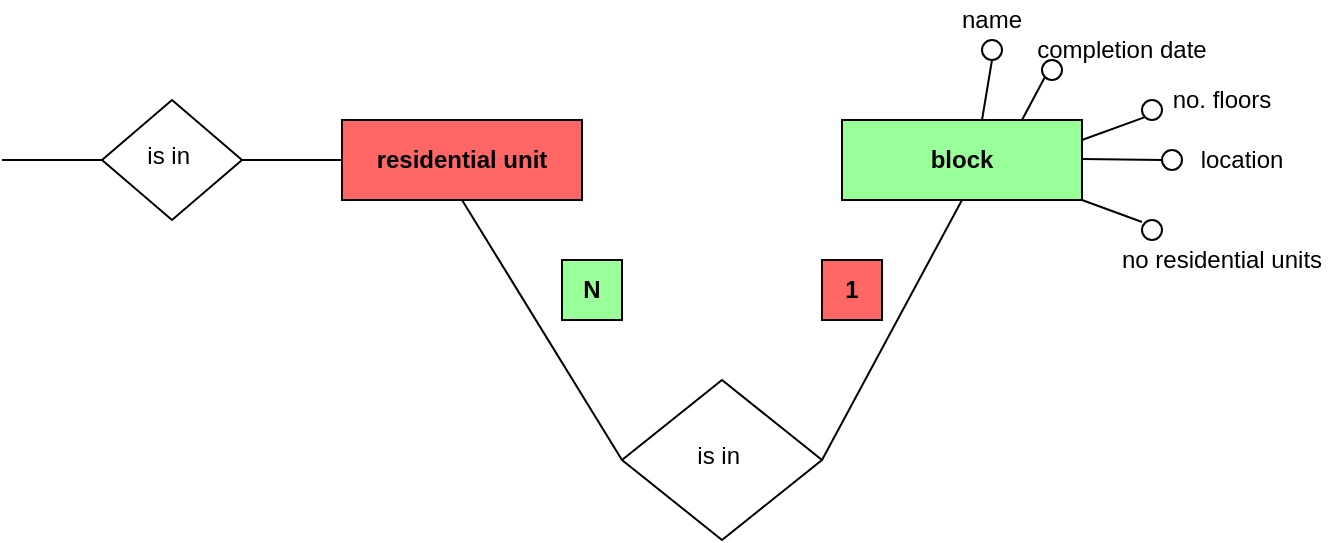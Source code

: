 <mxfile version="14.8.4" type="github">
  <diagram id="C5RBs43oDa-KdzZeNtuy" name="Page-1">
    <mxGraphModel dx="1422" dy="754" grid="1" gridSize="10" guides="1" tooltips="1" connect="1" arrows="1" fold="1" page="1" pageScale="1" pageWidth="827" pageHeight="1169" math="0" shadow="0">
      <root>
        <mxCell id="WIyWlLk6GJQsqaUBKTNV-0" />
        <mxCell id="WIyWlLk6GJQsqaUBKTNV-1" parent="WIyWlLk6GJQsqaUBKTNV-0" />
        <mxCell id="WIyWlLk6GJQsqaUBKTNV-10" value="is in&amp;nbsp;" style="rhombus;whiteSpace=wrap;html=1;shadow=0;fontFamily=Helvetica;fontSize=12;align=center;strokeWidth=1;spacing=6;spacingTop=-4;" parent="WIyWlLk6GJQsqaUBKTNV-1" vertex="1">
          <mxGeometry x="440" y="230" width="100" height="80" as="geometry" />
        </mxCell>
        <mxCell id="y_oJf8mmlX0li3kpDIgf-4" value="" style="endArrow=none;html=1;entryX=0.5;entryY=1;entryDx=0;entryDy=0;" edge="1" parent="WIyWlLk6GJQsqaUBKTNV-1">
          <mxGeometry width="50" height="50" relative="1" as="geometry">
            <mxPoint x="540" y="270" as="sourcePoint" />
            <mxPoint x="610" y="140" as="targetPoint" />
          </mxGeometry>
        </mxCell>
        <mxCell id="y_oJf8mmlX0li3kpDIgf-5" value="" style="endArrow=none;html=1;entryX=0.5;entryY=1;entryDx=0;entryDy=0;exitX=0;exitY=0.5;exitDx=0;exitDy=0;" edge="1" parent="WIyWlLk6GJQsqaUBKTNV-1" source="WIyWlLk6GJQsqaUBKTNV-10">
          <mxGeometry width="50" height="50" relative="1" as="geometry">
            <mxPoint x="440" y="260" as="sourcePoint" />
            <mxPoint x="360" y="140" as="targetPoint" />
          </mxGeometry>
        </mxCell>
        <mxCell id="y_oJf8mmlX0li3kpDIgf-10" value="&lt;b&gt;residential unit&lt;/b&gt;" style="rounded=0;whiteSpace=wrap;html=1;fillColor=#FF6666;gradientColor=none;" vertex="1" parent="WIyWlLk6GJQsqaUBKTNV-1">
          <mxGeometry x="300" y="100" width="120" height="40" as="geometry" />
        </mxCell>
        <mxCell id="y_oJf8mmlX0li3kpDIgf-11" value="&lt;b&gt;1&lt;/b&gt;" style="rounded=0;whiteSpace=wrap;html=1;fillColor=#FF6666;gradientColor=none;" vertex="1" parent="WIyWlLk6GJQsqaUBKTNV-1">
          <mxGeometry x="540" y="170" width="30" height="30" as="geometry" />
        </mxCell>
        <mxCell id="y_oJf8mmlX0li3kpDIgf-12" value="&lt;b&gt;block&lt;/b&gt;" style="rounded=0;whiteSpace=wrap;html=1;gradientColor=none;fillColor=#99FF99;" vertex="1" parent="WIyWlLk6GJQsqaUBKTNV-1">
          <mxGeometry x="550" y="100" width="120" height="40" as="geometry" />
        </mxCell>
        <mxCell id="y_oJf8mmlX0li3kpDIgf-13" value="&lt;b&gt;N&lt;/b&gt;" style="rounded=0;whiteSpace=wrap;html=1;gradientColor=none;fillColor=#99FF99;" vertex="1" parent="WIyWlLk6GJQsqaUBKTNV-1">
          <mxGeometry x="410" y="170" width="30" height="30" as="geometry" />
        </mxCell>
        <mxCell id="y_oJf8mmlX0li3kpDIgf-14" value="" style="endArrow=none;html=1;entryX=0.5;entryY=1;entryDx=0;entryDy=0;" edge="1" parent="WIyWlLk6GJQsqaUBKTNV-1" target="y_oJf8mmlX0li3kpDIgf-19">
          <mxGeometry width="50" height="50" relative="1" as="geometry">
            <mxPoint x="620" y="100" as="sourcePoint" />
            <mxPoint x="620" y="80" as="targetPoint" />
          </mxGeometry>
        </mxCell>
        <mxCell id="y_oJf8mmlX0li3kpDIgf-19" value="" style="ellipse;whiteSpace=wrap;html=1;aspect=fixed;fillColor=none;gradientColor=none;" vertex="1" parent="WIyWlLk6GJQsqaUBKTNV-1">
          <mxGeometry x="620" y="60" width="10" height="10" as="geometry" />
        </mxCell>
        <mxCell id="y_oJf8mmlX0li3kpDIgf-20" value="name" style="text;html=1;strokeColor=none;fillColor=none;align=center;verticalAlign=middle;whiteSpace=wrap;rounded=0;" vertex="1" parent="WIyWlLk6GJQsqaUBKTNV-1">
          <mxGeometry x="605" y="40" width="40" height="20" as="geometry" />
        </mxCell>
        <mxCell id="y_oJf8mmlX0li3kpDIgf-21" value="" style="endArrow=none;html=1;exitX=0.75;exitY=0;exitDx=0;exitDy=0;entryX=0;entryY=1;entryDx=0;entryDy=0;" edge="1" parent="WIyWlLk6GJQsqaUBKTNV-1" source="y_oJf8mmlX0li3kpDIgf-12" target="y_oJf8mmlX0li3kpDIgf-23">
          <mxGeometry width="50" height="50" relative="1" as="geometry">
            <mxPoint x="640" y="90" as="sourcePoint" />
            <mxPoint x="650" y="80" as="targetPoint" />
          </mxGeometry>
        </mxCell>
        <mxCell id="y_oJf8mmlX0li3kpDIgf-23" value="" style="ellipse;whiteSpace=wrap;html=1;aspect=fixed;fillColor=none;gradientColor=none;" vertex="1" parent="WIyWlLk6GJQsqaUBKTNV-1">
          <mxGeometry x="650" y="70" width="10" height="10" as="geometry" />
        </mxCell>
        <mxCell id="y_oJf8mmlX0li3kpDIgf-26" value="completion date" style="text;html=1;strokeColor=none;fillColor=none;align=center;verticalAlign=middle;whiteSpace=wrap;rounded=0;" vertex="1" parent="WIyWlLk6GJQsqaUBKTNV-1">
          <mxGeometry x="640" y="55" width="100" height="20" as="geometry" />
        </mxCell>
        <mxCell id="y_oJf8mmlX0li3kpDIgf-27" value="" style="endArrow=none;html=1;exitX=0.75;exitY=0;exitDx=0;exitDy=0;entryX=0;entryY=1;entryDx=0;entryDy=0;" edge="1" parent="WIyWlLk6GJQsqaUBKTNV-1" target="y_oJf8mmlX0li3kpDIgf-28">
          <mxGeometry width="50" height="50" relative="1" as="geometry">
            <mxPoint x="670" y="110" as="sourcePoint" />
            <mxPoint x="700" y="100" as="targetPoint" />
          </mxGeometry>
        </mxCell>
        <mxCell id="y_oJf8mmlX0li3kpDIgf-28" value="" style="ellipse;whiteSpace=wrap;html=1;aspect=fixed;fillColor=none;gradientColor=none;" vertex="1" parent="WIyWlLk6GJQsqaUBKTNV-1">
          <mxGeometry x="700" y="90" width="10" height="10" as="geometry" />
        </mxCell>
        <mxCell id="y_oJf8mmlX0li3kpDIgf-29" value="no. floors" style="text;html=1;strokeColor=none;fillColor=none;align=center;verticalAlign=middle;whiteSpace=wrap;rounded=0;" vertex="1" parent="WIyWlLk6GJQsqaUBKTNV-1">
          <mxGeometry x="700" y="80" width="80" height="20" as="geometry" />
        </mxCell>
        <mxCell id="y_oJf8mmlX0li3kpDIgf-30" value="" style="endArrow=none;html=1;exitX=0.75;exitY=0;exitDx=0;exitDy=0;" edge="1" parent="WIyWlLk6GJQsqaUBKTNV-1">
          <mxGeometry width="50" height="50" relative="1" as="geometry">
            <mxPoint x="670" y="119.5" as="sourcePoint" />
            <mxPoint x="710" y="120" as="targetPoint" />
          </mxGeometry>
        </mxCell>
        <mxCell id="y_oJf8mmlX0li3kpDIgf-31" value="" style="ellipse;whiteSpace=wrap;html=1;aspect=fixed;fillColor=none;gradientColor=none;" vertex="1" parent="WIyWlLk6GJQsqaUBKTNV-1">
          <mxGeometry x="710" y="115" width="10" height="10" as="geometry" />
        </mxCell>
        <mxCell id="y_oJf8mmlX0li3kpDIgf-32" value="location" style="text;html=1;strokeColor=none;fillColor=none;align=center;verticalAlign=middle;whiteSpace=wrap;rounded=0;" vertex="1" parent="WIyWlLk6GJQsqaUBKTNV-1">
          <mxGeometry x="710" y="110" width="80" height="20" as="geometry" />
        </mxCell>
        <mxCell id="y_oJf8mmlX0li3kpDIgf-33" value="" style="endArrow=none;html=1;exitX=0.75;exitY=0;exitDx=0;exitDy=0;" edge="1" parent="WIyWlLk6GJQsqaUBKTNV-1">
          <mxGeometry width="50" height="50" relative="1" as="geometry">
            <mxPoint x="670" y="140" as="sourcePoint" />
            <mxPoint x="700" y="151" as="targetPoint" />
          </mxGeometry>
        </mxCell>
        <mxCell id="y_oJf8mmlX0li3kpDIgf-34" value="" style="ellipse;whiteSpace=wrap;html=1;aspect=fixed;fillColor=none;gradientColor=none;" vertex="1" parent="WIyWlLk6GJQsqaUBKTNV-1">
          <mxGeometry x="700" y="150" width="10" height="10" as="geometry" />
        </mxCell>
        <mxCell id="y_oJf8mmlX0li3kpDIgf-35" value="no residential units" style="text;html=1;strokeColor=none;fillColor=none;align=center;verticalAlign=middle;whiteSpace=wrap;rounded=0;" vertex="1" parent="WIyWlLk6GJQsqaUBKTNV-1">
          <mxGeometry x="680" y="160" width="120" height="20" as="geometry" />
        </mxCell>
        <mxCell id="y_oJf8mmlX0li3kpDIgf-36" value="is in&amp;nbsp;" style="rhombus;whiteSpace=wrap;html=1;shadow=0;fontFamily=Helvetica;fontSize=12;align=center;strokeWidth=1;spacing=6;spacingTop=-4;" vertex="1" parent="WIyWlLk6GJQsqaUBKTNV-1">
          <mxGeometry x="180" y="90" width="70" height="60" as="geometry" />
        </mxCell>
        <mxCell id="y_oJf8mmlX0li3kpDIgf-37" value="" style="endArrow=none;html=1;entryX=1;entryY=0.5;entryDx=0;entryDy=0;exitX=0;exitY=0.5;exitDx=0;exitDy=0;" edge="1" parent="WIyWlLk6GJQsqaUBKTNV-1" source="y_oJf8mmlX0li3kpDIgf-10" target="y_oJf8mmlX0li3kpDIgf-36">
          <mxGeometry width="50" height="50" relative="1" as="geometry">
            <mxPoint x="330" y="290" as="sourcePoint" />
            <mxPoint x="250" y="160" as="targetPoint" />
          </mxGeometry>
        </mxCell>
        <mxCell id="y_oJf8mmlX0li3kpDIgf-38" value="" style="endArrow=none;html=1;exitX=0;exitY=0.5;exitDx=0;exitDy=0;" edge="1" parent="WIyWlLk6GJQsqaUBKTNV-1" source="y_oJf8mmlX0li3kpDIgf-36">
          <mxGeometry width="50" height="50" relative="1" as="geometry">
            <mxPoint x="160" y="125" as="sourcePoint" />
            <mxPoint x="130" y="120" as="targetPoint" />
          </mxGeometry>
        </mxCell>
      </root>
    </mxGraphModel>
  </diagram>
</mxfile>
